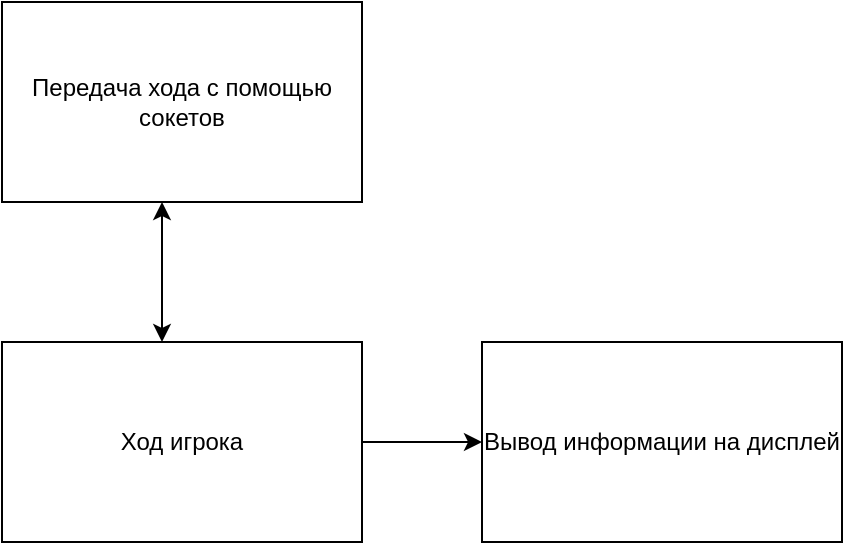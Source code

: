 <mxfile version="21.2.8" type="device">
  <diagram name="Page-1" id="IHJvV75CLreretEHoROG">
    <mxGraphModel dx="1004" dy="620" grid="1" gridSize="10" guides="1" tooltips="1" connect="1" arrows="1" fold="1" page="1" pageScale="1" pageWidth="827" pageHeight="1169" math="0" shadow="0">
      <root>
        <mxCell id="0" />
        <mxCell id="1" parent="0" />
        <mxCell id="7BaF7oWF7iEfMfHqpBll-6" style="edgeStyle=orthogonalEdgeStyle;rounded=0;orthogonalLoop=1;jettySize=auto;html=1;exitX=1;exitY=0.5;exitDx=0;exitDy=0;entryX=0;entryY=0.5;entryDx=0;entryDy=0;" edge="1" parent="1" source="7BaF7oWF7iEfMfHqpBll-2" target="7BaF7oWF7iEfMfHqpBll-5">
          <mxGeometry relative="1" as="geometry" />
        </mxCell>
        <mxCell id="7BaF7oWF7iEfMfHqpBll-2" value="Ход игрока" style="rounded=0;whiteSpace=wrap;html=1;" vertex="1" parent="1">
          <mxGeometry x="120" y="190" width="180" height="100" as="geometry" />
        </mxCell>
        <mxCell id="7BaF7oWF7iEfMfHqpBll-3" value="Передача хода с помощью сокетов" style="rounded=0;whiteSpace=wrap;html=1;" vertex="1" parent="1">
          <mxGeometry x="120" y="20" width="180" height="100" as="geometry" />
        </mxCell>
        <mxCell id="7BaF7oWF7iEfMfHqpBll-4" value="" style="endArrow=classic;startArrow=classic;html=1;rounded=0;" edge="1" parent="1">
          <mxGeometry width="50" height="50" relative="1" as="geometry">
            <mxPoint x="200" y="190" as="sourcePoint" />
            <mxPoint x="200" y="120" as="targetPoint" />
          </mxGeometry>
        </mxCell>
        <mxCell id="7BaF7oWF7iEfMfHqpBll-5" value="Вывод информации на дисплей" style="rounded=0;whiteSpace=wrap;html=1;" vertex="1" parent="1">
          <mxGeometry x="360" y="190" width="180" height="100" as="geometry" />
        </mxCell>
      </root>
    </mxGraphModel>
  </diagram>
</mxfile>

